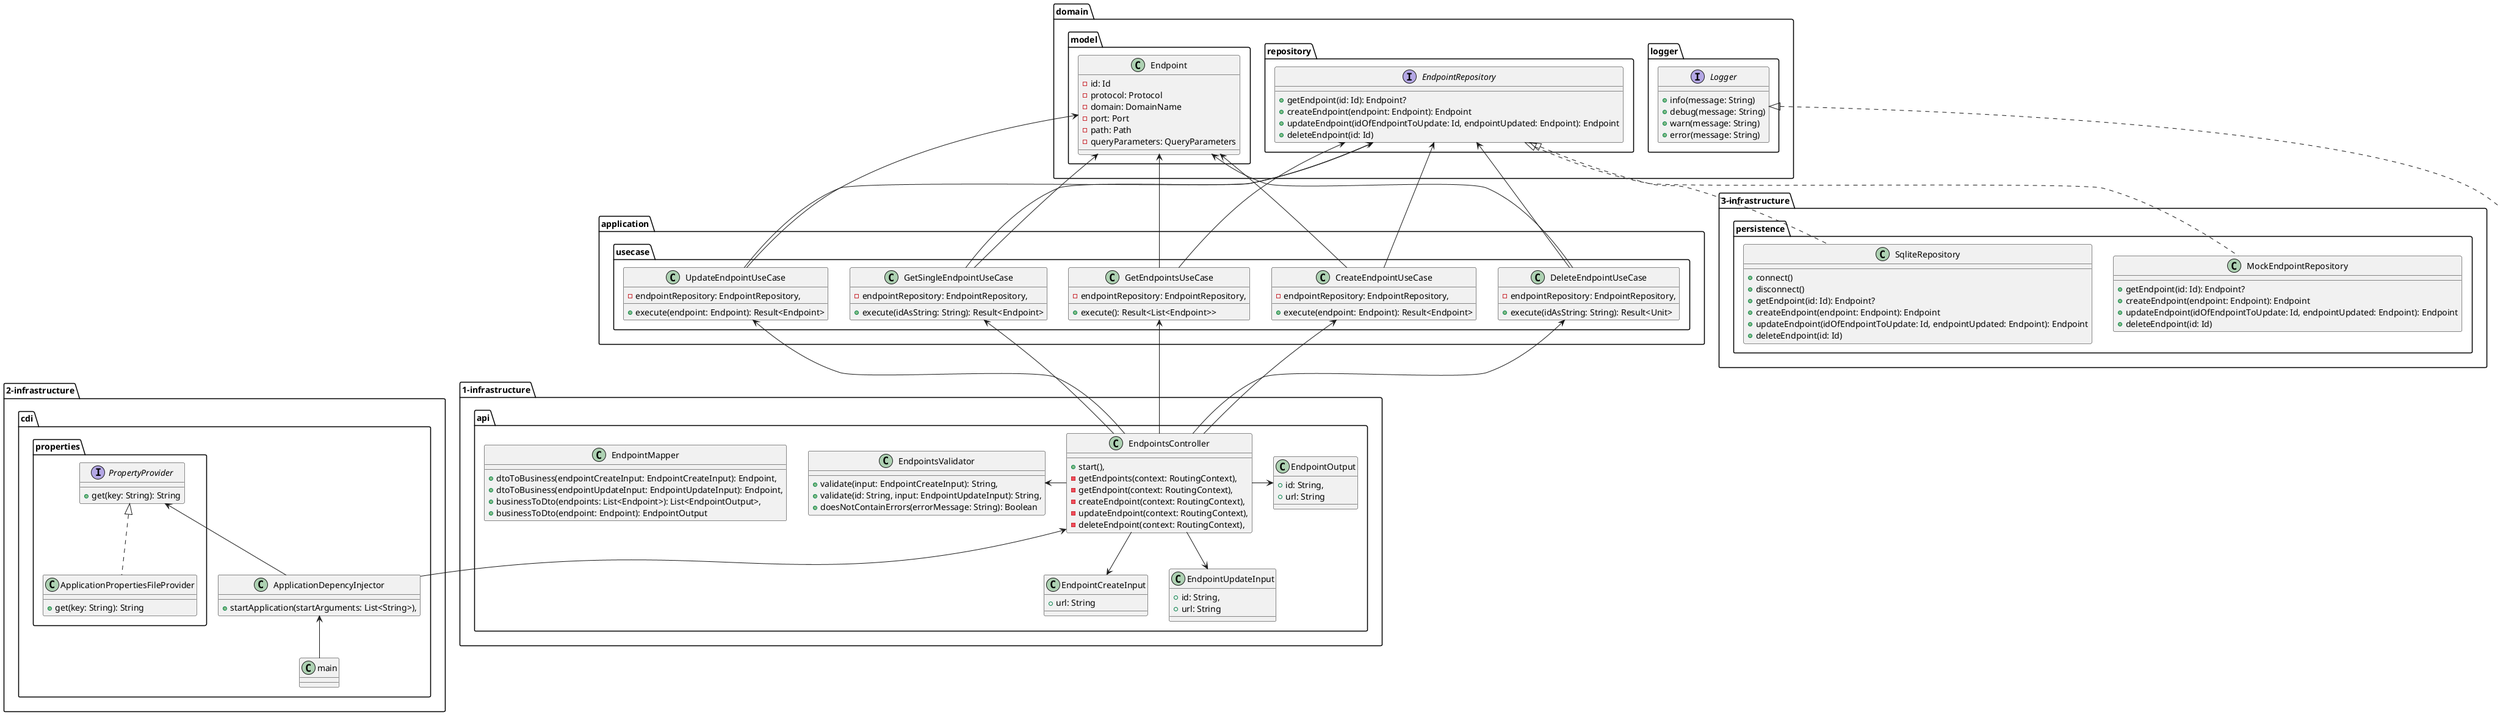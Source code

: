 @startuml

package application.usecase {
    class CreateEndpointUseCase {
        - endpointRepository: EndpointRepository,
        + execute(endpoint: Endpoint): Result<Endpoint>
    }
    class GetEndpointsUseCase {
        - endpointRepository: EndpointRepository,
        + execute(): Result<List<Endpoint>>
    }
    class GetSingleEndpointUseCase {
        - endpointRepository: EndpointRepository,
        + execute(idAsString: String): Result<Endpoint>
    }
    class UpdateEndpointUseCase {
        - endpointRepository: EndpointRepository,
        + execute(endpoint: Endpoint): Result<Endpoint>
    }
    class DeleteEndpointUseCase {
        - endpointRepository: EndpointRepository,
        + execute(idAsString: String): Result<Unit>
    }
}

package domain.model {
    class Endpoint {
       - id: Id
       - protocol: Protocol
       - domain: DomainName
       - port: Port
       - path: Path
       - queryParameters: QueryParameters
    }
}

package domain.repository {
    interface EndpointRepository {
        + getEndpoint(id: Id): Endpoint?
        + createEndpoint(endpoint: Endpoint): Endpoint
        + updateEndpoint(idOfEndpointToUpdate: Id, endpointUpdated: Endpoint): Endpoint
        + deleteEndpoint(id: Id)
    }
}

package domain.logger {
    interface Logger {
        + info(message: String)
        + debug(message: String)
        + warn(message: String)
        + error(message: String)
    }
}

package 1-infrastructure {
    package api {
        class EndpointsController {
            + start(),
            - getEndpoints(context: RoutingContext),
'            - handleSuccessGetEndpoints(context: RoutingContext, getEndpointResult: Result<List<Endpoint>>),
'            - handleFailureGetEndpoints(context: RoutingContext, e: EndpointException),
            - getEndpoint(context: RoutingContext),
'            - handleSuccessGetEndpoint(context: RoutingContext, id: String, getEndpointResult: Result<Endpoint>),
            - createEndpoint(context: RoutingContext),
'            - handleSuccessCreateEndpoint(context: RoutingContext, createEndpointResult: Result<Endpoint>),
'            - handleFailureCreateEndpoint(context: RoutingContext, e: EndpointException),
            - updateEndpoint(context: RoutingContext),
'            - handleSuccessUpdateEndpoint(context: RoutingContext, id: String, updateEndpointResult: Result<Endpoint>),
'            - handleFailureUpdateEndpoint(context: RoutingContext, id: String, e: EndpointException),
            - deleteEndpoint(context: RoutingContext),
'            - handleSuccessDeleteEndpoint(context: RoutingContext, id: String),
'            - handleFailureGetOrDeleteEndpoint(context: RoutingContext, id: String, e: EndpointException)
        }
        class EndpointMapper {
            + dtoToBusiness(endpointCreateInput: EndpointCreateInput): Endpoint,
            + dtoToBusiness(endpointUpdateInput: EndpointUpdateInput): Endpoint,
            + businessToDto(endpoints: List<Endpoint>): List<EndpointOutput>,
            + businessToDto(endpoint: Endpoint): EndpointOutput
        }
        class EndpointsValidator {
            + validate(input: EndpointCreateInput): String,
            + validate(id: String, input: EndpointUpdateInput): String,
            + doesNotContainErrors(errorMessage: String): Boolean
        }
        class EndpointCreateInput {
            + url: String
        }
        class EndpointUpdateInput {
            + id: String,
            + url: String
        }
        class EndpointOutput {
            + id: String,
            + url: String
        }
    }
}

package 2-infrastructure {
    package cdi {
        class main {}
        class ApplicationDepencyInjector {
            + startApplication(startArguments: List<String>),
'            - getProfile(startupArguments: List<String>): String,
'            - getPropertyFileName(profile: String): String ,
'            - instantiateController(propertyProvider: PropertyProvider): EndpointsController,
'            - instantiateGetEndpointsUseCase(propertyProvider: PropertyProvider): GetEndpointsUseCase,
'            - instantiateGetSingleEndpointUseCase(propertyProvider: PropertyProvider): GetSingleEndpointUseCase,
'            - instantiateCreateEndpointUseCase(propertyProvider: PropertyProvider): CreateEndpointUseCase,
'            - instantiateUpdateEndpointUseCase(propertyProvider: PropertyProvider): UpdateEndpointUseCase,
'            - instantiateDeleteEndpointUseCase(propertyProvider: PropertyProvider): DeleteEndpointUseCase,
'            - instantiateRepositoryImpl(propertyProvider: PropertyProvider): EndpointRepository,
'            - instantiatePropertyProviderImpl(propertiesFileName: String): PropertyProvider,
'            - instantiateLogger(className: String): Logger,
        }
        package properties {
            interface PropertyProvider {
                + get(key: String): String
            }
            class ApplicationPropertiesFileProvider implements PropertyProvider {
                + get(key: String): String
            }
        }
    }
}

package 3-infrastructure {
    package persistence {
        class MockEndpointRepository implements domain.repository.EndpointRepository {
            + getEndpoint(id: Id): Endpoint?
            + createEndpoint(endpoint: Endpoint): Endpoint
            + updateEndpoint(idOfEndpointToUpdate: Id, endpointUpdated: Endpoint): Endpoint
            + deleteEndpoint(id: Id)
        }
        class SqliteRepository implements domain.repository.EndpointRepository {
            + connect()
            + disconnect()
            + getEndpoint(id: Id): Endpoint?
            + createEndpoint(endpoint: Endpoint): Endpoint
            + updateEndpoint(idOfEndpointToUpdate: Id, endpointUpdated: Endpoint): Endpoint
            + deleteEndpoint(id: Id)
        }
    }
}

package logger-slf4j {
    class SLF4JLogger implements domain.logger.Logger {
        + info(message: String)
        + debug(message: String)
        + warn(message: String)
        + error(message: String)
    }
}

'application
CreateEndpointUseCase -right-> domain.repository.EndpointRepository
GetEndpointsUseCase -right-> domain.repository.EndpointRepository
GetSingleEndpointUseCase -right-> domain.repository.EndpointRepository
UpdateEndpointUseCase -right-> domain.repository.EndpointRepository
DeleteEndpointUseCase -right-> domain.repository.EndpointRepository
CreateEndpointUseCase -up-> Endpoint
GetEndpointsUseCase -up-> Endpoint
GetSingleEndpointUseCase -up-> Endpoint
UpdateEndpointUseCase -up-> Endpoint
DeleteEndpointUseCase -up-> Endpoint

'infrastructure
EndpointsController -left-> EndpointsValidator
EndpointsController -right-> EndpointOutput
EndpointsController -down-> EndpointCreateInput
EndpointsController -down-> EndpointUpdateInput
EndpointsController -up-> CreateEndpointUseCase
EndpointsController -up-> GetEndpointsUseCase
EndpointsController -up-> GetSingleEndpointUseCase
EndpointsController -up-> UpdateEndpointUseCase
EndpointsController -up-> DeleteEndpointUseCase

main -up-> ApplicationDepencyInjector
ApplicationDepencyInjector -up-> EndpointsController
ApplicationDepencyInjector -up-> PropertyProvider

@enduml
